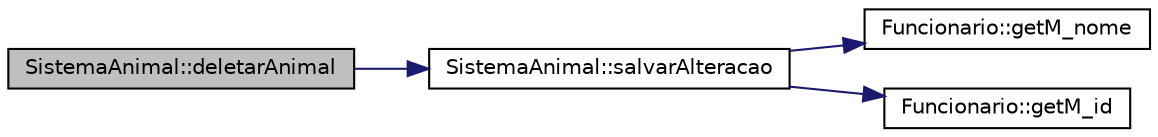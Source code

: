 digraph "SistemaAnimal::deletarAnimal"
{
  edge [fontname="Helvetica",fontsize="10",labelfontname="Helvetica",labelfontsize="10"];
  node [fontname="Helvetica",fontsize="10",shape=record];
  rankdir="LR";
  Node78 [label="SistemaAnimal::deletarAnimal",height=0.2,width=0.4,color="black", fillcolor="grey75", style="filled", fontcolor="black"];
  Node78 -> Node79 [color="midnightblue",fontsize="10",style="solid",fontname="Helvetica"];
  Node79 [label="SistemaAnimal::salvarAlteracao",height=0.2,width=0.4,color="black", fillcolor="white", style="filled",URL="$class_sistema_animal.html#a6728781d00409c651a4507a1e3afddc3"];
  Node79 -> Node80 [color="midnightblue",fontsize="10",style="solid",fontname="Helvetica"];
  Node80 [label="Funcionario::getM_nome",height=0.2,width=0.4,color="black", fillcolor="white", style="filled",URL="$class_funcionario.html#abfafc40b693e6bf765998a78d23b2e58"];
  Node79 -> Node81 [color="midnightblue",fontsize="10",style="solid",fontname="Helvetica"];
  Node81 [label="Funcionario::getM_id",height=0.2,width=0.4,color="black", fillcolor="white", style="filled",URL="$class_funcionario.html#a28862fda8ac97bae17caa6c6d8659ca8"];
}
